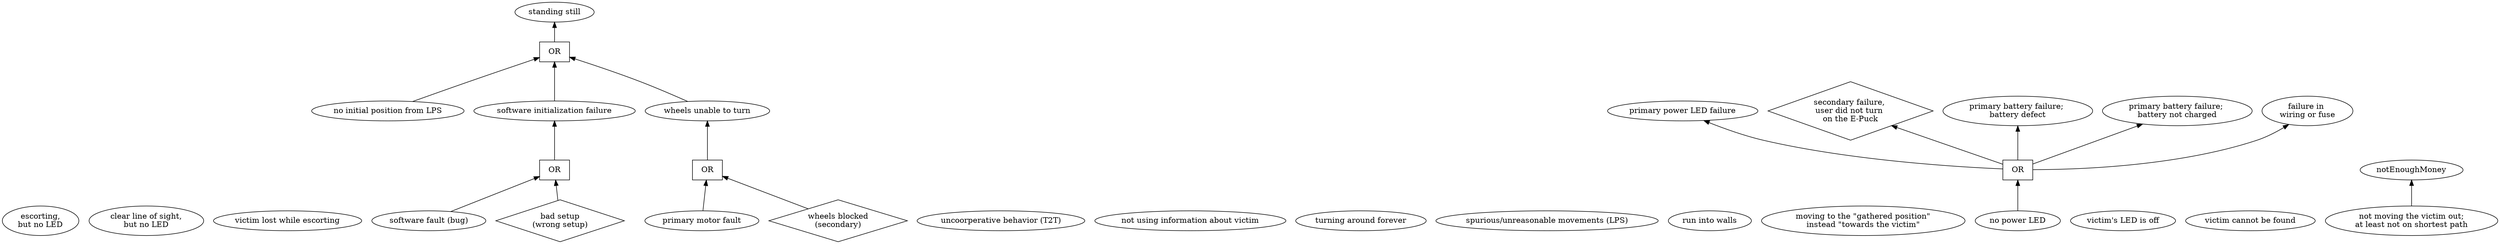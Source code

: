 digraph somegraph {
rankdir=BT;

escortNoLed[label="escorting,\nbut no LED"];


seeNoLed[label="clear line of sight,\nbut no LED"];


victimLost[label="victim lost while escorting"];


standingStill[label="standing still"];
standingStillOr[label="OR", shape=box];
standingStillOr -> standingStill;
    noInitialLps[label="no initial position from LPS"];
    noInitialLps -> standingStillOr;
        // FIXME
    //
    softwareInit[label="software initialization failure"];
    softwareInit -> standingStillOr;
    softwareInitOr[label="OR", shape=box];
    softwareInitOr -> softwareInit;
        softwareInitSoftware[label="software fault (bug)"];
        softwareInitSoftware -> softwareInitOr;
        //
        badFirmware[label="bad setup\n(wrong setup)", shape=diamond];
        badFirmware -> softwareInitOr;
    //
    motorFault[label="wheels unable to turn"];
    motorFault -> standingStillOr;
    motorFaultOr[label="OR", shape=box];
    motorFaultOr -> motorFault;
        // FIXME: battery empty
        //
        primaryMotorFault[label="primary motor fault"];
        primaryMotorFault -> motorFaultOr;
        //
        wheelsBlocked[label="wheels blocked\n(secondary)", shape=diamond];
        wheelsBlocked -> motorFaultOr;


incoorperative[label="uncoorperative behavior (T2T)"];


ignoreVictim[label="not using information about victim"];


spin[label="turning around forever"];


jerk[label="spurious/unreasonable movements (LPS)"];


bump[label="run into walls"];


goWrong[label="moving to the \"gathered position\"\ninstead \"towards the victim\""];


powerNoLed[label="no power LED"];
  powerNoLedOr[label="OR", shape=box];
  powerNoLed -> powerNoLedOr
    powerLedDefunc[label="primary power LED failure"];
    powerNoLedOr -> powerLedDefunc;
    
    userDidNotTurnOn[label="secondary failure, \nuser did not turn \non the E-Puck", shape=diamond];
    powerNoLedOr -> userDidNotTurnOn;
    
    batteryDefect[label="primary battery failure; \nbattery defect"];
    powerNoLedOr -> batteryDefect;

    batteryNotCharged[label="primary battery failure; \nbattery not charged"];
    powerNoLedOr -> batteryNotCharged;

    wiringDefect[label="failure in \nwiring or fuse"];
    powerNoLedOr -> wiringDefect


victimSilent[label="victim's LED is off"];


victim404[label="victim cannot be found"];


noEscort[label="not moving the victim out;\nat least not on shortest path"];
noEscort -> notEnoughMoney; // Dies ist ein Beispiel

}
